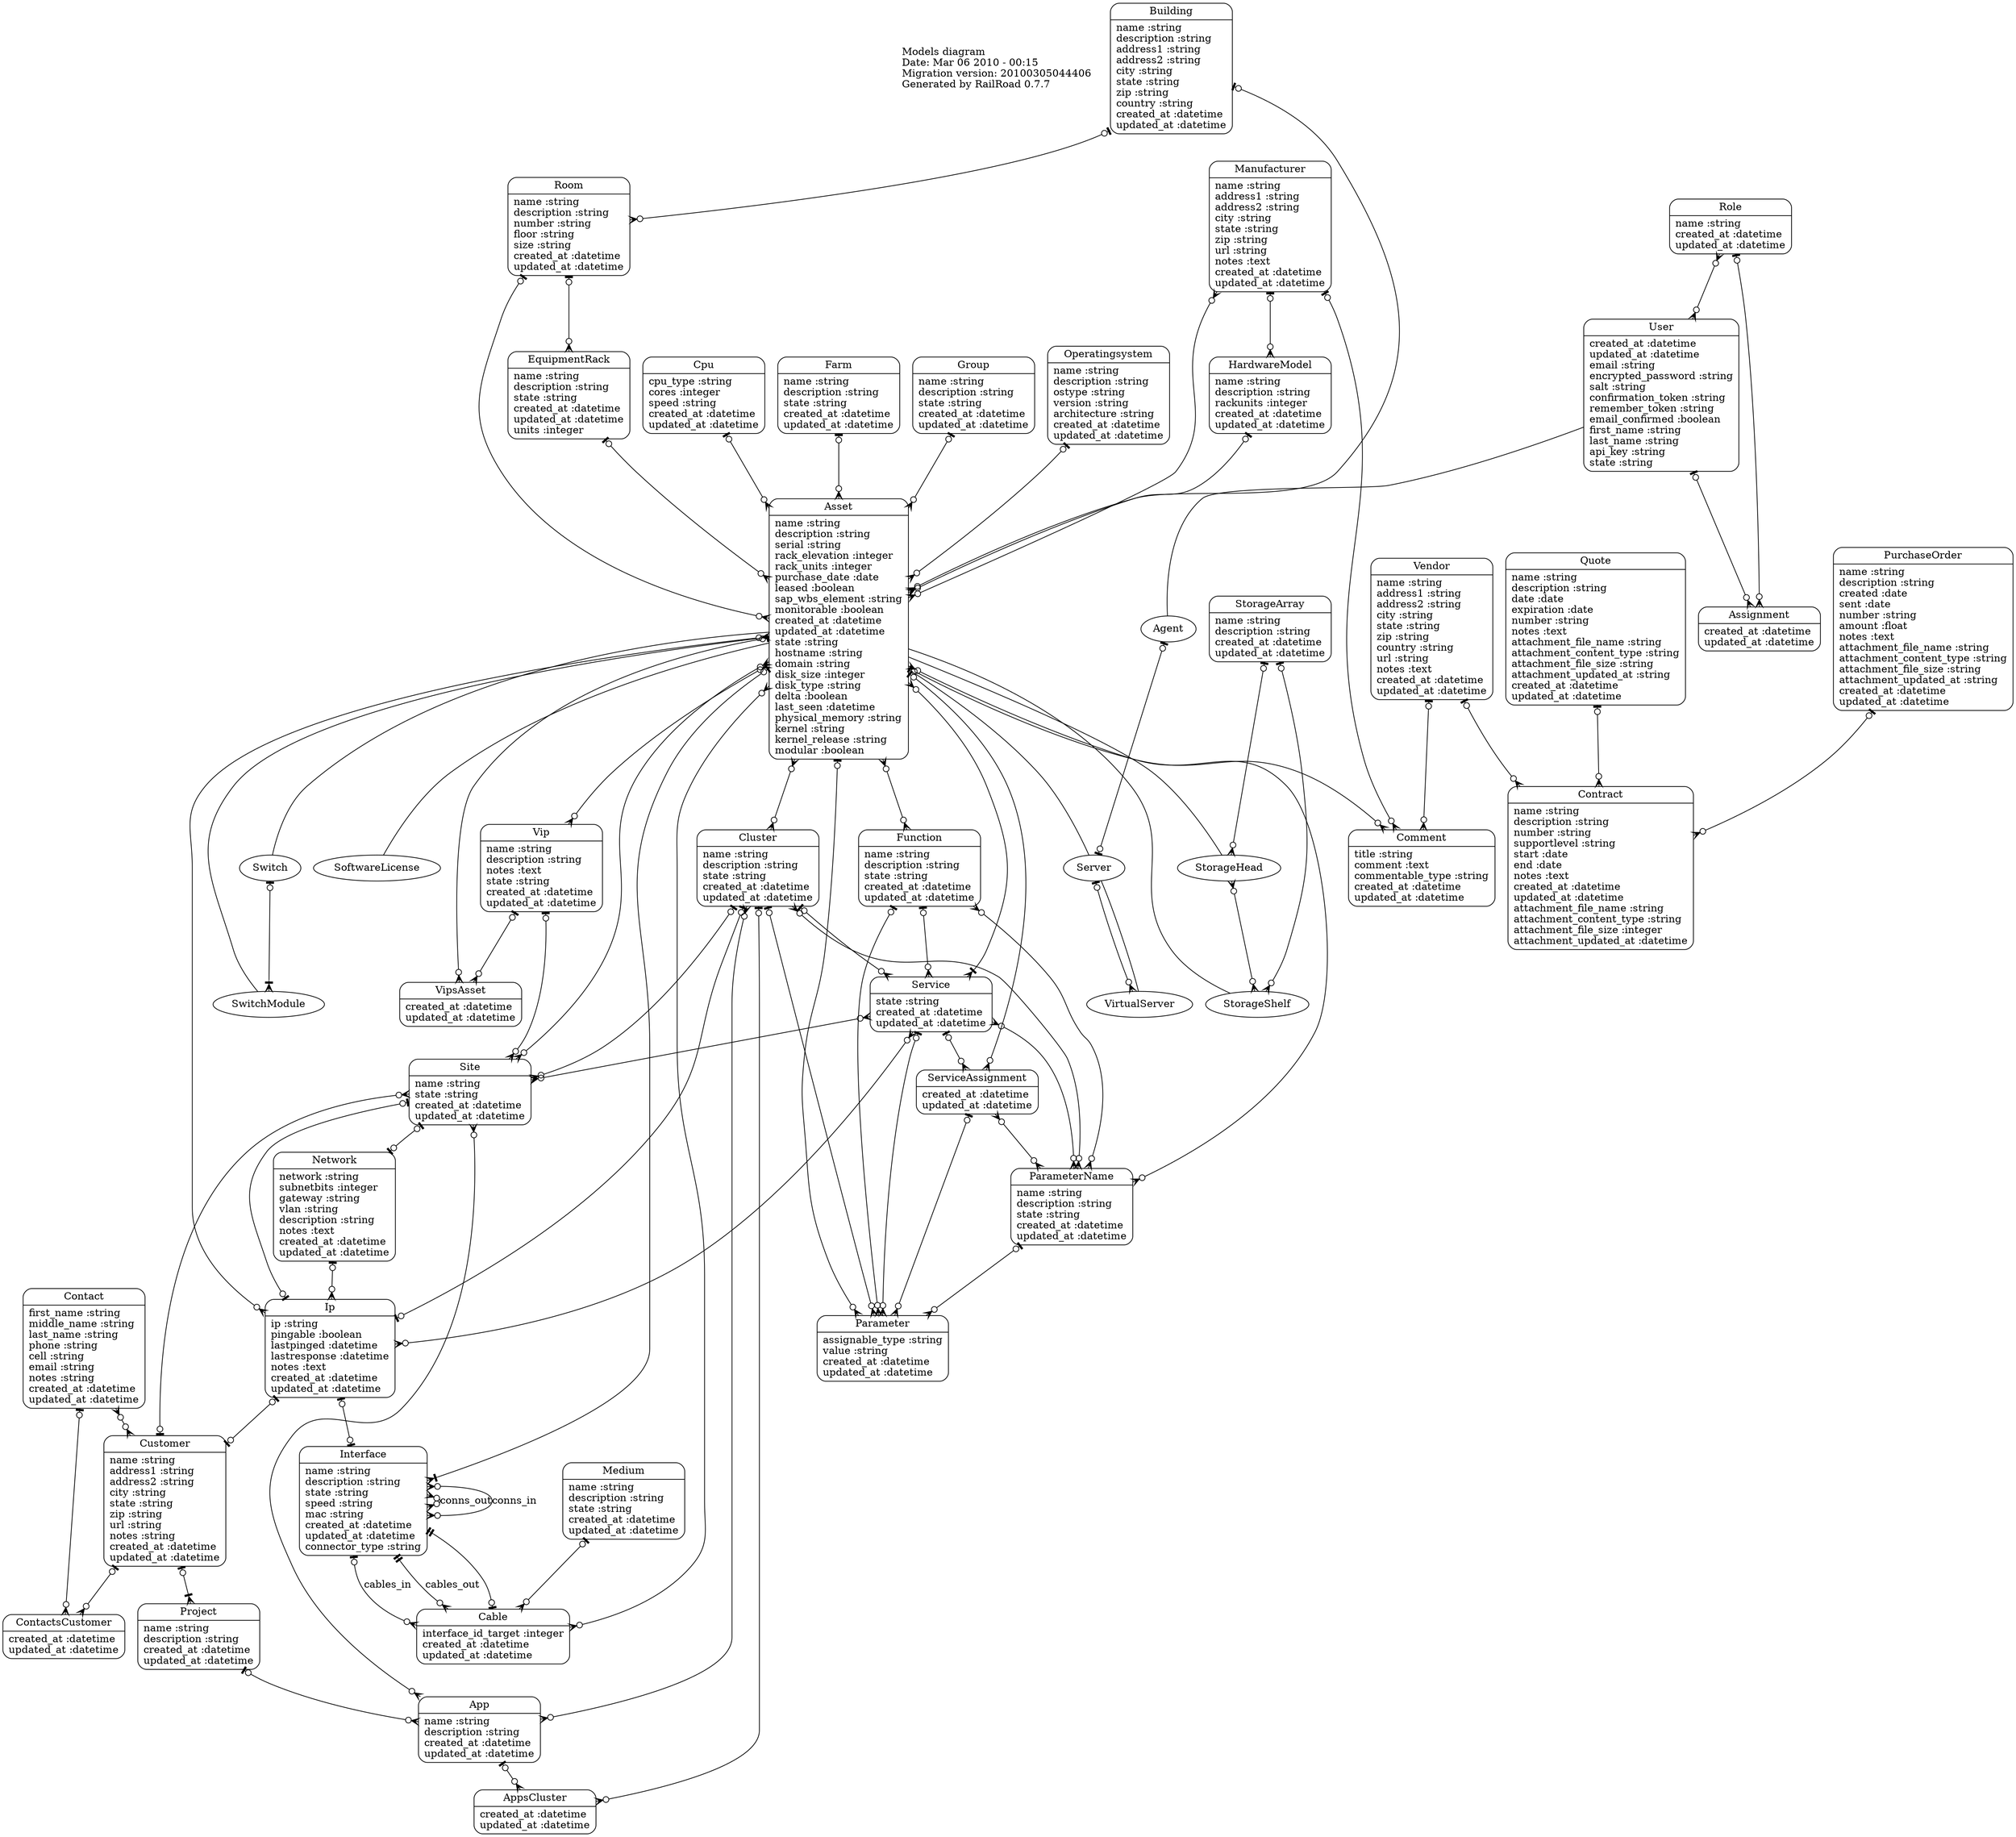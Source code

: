 digraph models_diagram {
	graph[overlap=false, splines=true]
	_diagram_info [shape="plaintext", label="Models diagram\lDate: Mar 06 2010 - 00:15\lMigration version: 20100305044406\lGenerated by RailRoad 0.7.7\l", fontsize=14]
	"Agent" []
	"App" [shape=Mrecord, label="{App|name :string\ldescription :string\lcreated_at :datetime\lupdated_at :datetime\l}"]
	"AppsCluster" [shape=Mrecord, label="{AppsCluster|created_at :datetime\lupdated_at :datetime\l}"]
	"Asset" [shape=Mrecord, label="{Asset|name :string\ldescription :string\lserial :string\lrack_elevation :integer\lrack_units :integer\lpurchase_date :date\lleased :boolean\lsap_wbs_element :string\lmonitorable :boolean\lcreated_at :datetime\lupdated_at :datetime\lstate :string\lhostname :string\ldomain :string\ldisk_size :integer\ldisk_type :string\ldelta :boolean\llast_seen :datetime\lphysical_memory :string\lkernel :string\lkernel_release :string\lmodular :boolean\l}"]
	"Assignment" [shape=Mrecord, label="{Assignment|created_at :datetime\lupdated_at :datetime\l}"]
	"Building" [shape=Mrecord, label="{Building|name :string\ldescription :string\laddress1 :string\laddress2 :string\lcity :string\lstate :string\lzip :string\lcountry :string\lcreated_at :datetime\lupdated_at :datetime\l}"]
	"Cable" [shape=Mrecord, label="{Cable|interface_id_target :integer\lcreated_at :datetime\lupdated_at :datetime\l}"]
	"Cluster" [shape=Mrecord, label="{Cluster|name :string\ldescription :string\lstate :string\lcreated_at :datetime\lupdated_at :datetime\l}"]
	"Comment" [shape=Mrecord, label="{Comment|title :string\lcomment :text\lcommentable_type :string\lcreated_at :datetime\lupdated_at :datetime\l}"]
	"Contact" [shape=Mrecord, label="{Contact|first_name :string\lmiddle_name :string\llast_name :string\lphone :string\lcell :string\lemail :string\lnotes :string\lcreated_at :datetime\lupdated_at :datetime\l}"]
	"ContactsCustomer" [shape=Mrecord, label="{ContactsCustomer|created_at :datetime\lupdated_at :datetime\l}"]
	"Contract" [shape=Mrecord, label="{Contract|name :string\ldescription :string\lnumber :string\lsupportlevel :string\lstart :date\lend :date\lnotes :text\lcreated_at :datetime\lupdated_at :datetime\lattachment_file_name :string\lattachment_content_type :string\lattachment_file_size :integer\lattachment_updated_at :datetime\l}"]
	"Cpu" [shape=Mrecord, label="{Cpu|cpu_type :string\lcores :integer\lspeed :string\lcreated_at :datetime\lupdated_at :datetime\l}"]
	"Customer" [shape=Mrecord, label="{Customer|name :string\laddress1 :string\laddress2 :string\lcity :string\lstate :string\lzip :string\lurl :string\lnotes :string\lcreated_at :datetime\lupdated_at :datetime\l}"]
	"EquipmentRack" [shape=Mrecord, label="{EquipmentRack|name :string\ldescription :string\lstate :string\lcreated_at :datetime\lupdated_at :datetime\lunits :integer\l}"]
	"Farm" [shape=Mrecord, label="{Farm|name :string\ldescription :string\lstate :string\lcreated_at :datetime\lupdated_at :datetime\l}"]
	"Function" [shape=Mrecord, label="{Function|name :string\ldescription :string\lstate :string\lcreated_at :datetime\lupdated_at :datetime\l}"]
	"Group" [shape=Mrecord, label="{Group|name :string\ldescription :string\lstate :string\lcreated_at :datetime\lupdated_at :datetime\l}"]
	"HardwareModel" [shape=Mrecord, label="{HardwareModel|name :string\ldescription :string\lrackunits :integer\lcreated_at :datetime\lupdated_at :datetime\l}"]
	"Interface" [shape=Mrecord, label="{Interface|name :string\ldescription :string\lstate :string\lspeed :string\lmac :string\lcreated_at :datetime\lupdated_at :datetime\lconnector_type :string\l}"]
	"Ip" [shape=Mrecord, label="{Ip|ip :string\lpingable :boolean\llastpinged :datetime\llastresponse :datetime\lnotes :text\lcreated_at :datetime\lupdated_at :datetime\l}"]
	"Manufacturer" [shape=Mrecord, label="{Manufacturer|name :string\laddress1 :string\laddress2 :string\lcity :string\lstate :string\lzip :string\lurl :string\lnotes :text\lcreated_at :datetime\lupdated_at :datetime\l}"]
	"Medium" [shape=Mrecord, label="{Medium|name :string\ldescription :string\lstate :string\lcreated_at :datetime\lupdated_at :datetime\l}"]
	"Network" [shape=Mrecord, label="{Network|network :string\lsubnetbits :integer\lgateway :string\lvlan :string\ldescription :string\lnotes :text\lcreated_at :datetime\lupdated_at :datetime\l}"]
	"Operatingsystem" [shape=Mrecord, label="{Operatingsystem|name :string\ldescription :string\lostype :string\lversion :string\larchitecture :string\lcreated_at :datetime\lupdated_at :datetime\l}"]
	"Parameter" [shape=Mrecord, label="{Parameter|assignable_type :string\lvalue :string\lcreated_at :datetime\lupdated_at :datetime\l}"]
	"ParameterName" [shape=Mrecord, label="{ParameterName|name :string\ldescription :string\lstate :string\lcreated_at :datetime\lupdated_at :datetime\l}"]
	"Project" [shape=Mrecord, label="{Project|name :string\ldescription :string\lcreated_at :datetime\lupdated_at :datetime\l}"]
	"PurchaseOrder" [shape=Mrecord, label="{PurchaseOrder|name :string\ldescription :string\lcreated :date\lsent :date\lnumber :string\lamount :float\lnotes :text\lattachment_file_name :string\lattachment_content_type :string\lattachment_file_size :string\lattachment_updated_at :string\lcreated_at :datetime\lupdated_at :datetime\l}"]
	"Quote" [shape=Mrecord, label="{Quote|name :string\ldescription :string\ldate :date\lexpiration :date\lnumber :string\lnotes :text\lattachment_file_name :string\lattachment_content_type :string\lattachment_file_size :string\lattachment_updated_at :string\lcreated_at :datetime\lupdated_at :datetime\l}"]
	"Role" [shape=Mrecord, label="{Role|name :string\lcreated_at :datetime\lupdated_at :datetime\l}"]
	"Room" [shape=Mrecord, label="{Room|name :string\ldescription :string\lnumber :string\lfloor :string\lsize :string\lcreated_at :datetime\lupdated_at :datetime\l}"]
	"Server" []
	"Service" [shape=Mrecord, label="{Service|state :string\lcreated_at :datetime\lupdated_at :datetime\l}"]
	"ServiceAssignment" [shape=Mrecord, label="{ServiceAssignment|created_at :datetime\lupdated_at :datetime\l}"]
	"Site" [shape=Mrecord, label="{Site|name :string\lstate :string\lcreated_at :datetime\lupdated_at :datetime\l}"]
	"SoftwareLicense" []
	"StorageArray" [shape=Mrecord, label="{StorageArray|name :string\ldescription :string\lcreated_at :datetime\lupdated_at :datetime\l}"]
	"StorageHead" []
	"StorageShelf" []
	"Switch" []
	"SwitchModule" []
	"User" [shape=Mrecord, label="{User|created_at :datetime\lupdated_at :datetime\lemail :string\lencrypted_password :string\lsalt :string\lconfirmation_token :string\lremember_token :string\lemail_confirmed :boolean\lfirst_name :string\llast_name :string\lapi_key :string\lstate :string\l}"]
	"Vendor" [shape=Mrecord, label="{Vendor|name :string\laddress1 :string\laddress2 :string\lcity :string\lstate :string\lzip :string\lcountry :string\lurl :string\lnotes :text\lcreated_at :datetime\lupdated_at :datetime\l}"]
	"Vip" [shape=Mrecord, label="{Vip|name :string\ldescription :string\lnotes :text\lstate :string\lcreated_at :datetime\lupdated_at :datetime\l}"]
	"VipsAsset" [shape=Mrecord, label="{VipsAsset|created_at :datetime\lupdated_at :datetime\l}"]
	"VirtualServer" []
	"Agent" -> "Server" [arrowtail=teeodot, arrowhead=teeodot, dir=both]
	"User" -> "Agent" [arrowhead="none", arrowtail="onormal"]
	"App" -> "Cluster" [arrowtail=crowodot, arrowhead=crowodot, dir=both]
	"App" -> "Site" [arrowtail=crowodot, arrowhead=crowodot, dir=both]
	"App" -> "AppsCluster" [arrowtail=teeodot, arrowhead=crowodot, dir=both]
	"Asset" -> "Parameter" [arrowtail=teeodot, arrowhead=crowodot, dir=both]
	"Asset" -> "Comment" [arrowtail=teeodot, arrowhead=crowodot, dir=both]
	"Asset" -> "Cable" [arrowtail=crowodot, arrowhead=crowodot, dir=both]
	"Asset" -> "VipsAsset" [arrowtail=teeodot, arrowhead=crowodot, dir=both]
	"Asset" -> "Interface" [arrowtail=teeodot, arrowhead=crowtee, dir=both]
	"Asset" -> "Vip" [arrowtail=crowodot, arrowhead=crowodot, dir=both]
	"Asset" -> "ServiceAssignment" [arrowtail=teeodot, arrowhead=crowodot, dir=both]
	"Asset" -> "Cluster" [arrowtail=crowodot, arrowhead=crowodot, dir=both]
	"Asset" -> "Site" [arrowtail=crowodot, arrowhead=crowodot, dir=both]
	"Asset" -> "Ip" [arrowtail=crowodot, arrowhead=crowodot, dir=both]
	"Asset" -> "Service" [arrowtail=crowodot, arrowhead=crowtee, dir=both]
	"Asset" -> "ParameterName" [arrowtail=crowodot, arrowhead=crowodot, dir=both]
	"Asset" -> "Function" [arrowtail=crowodot, arrowhead=crowodot, dir=both]
	"Building" -> "Asset" [arrowtail=teeodot, arrowhead=crowodot, dir=both]
	"Building" -> "Room" [arrowtail=teeodot, arrowhead=crowodot, dir=both]
	"Cluster" -> "Parameter" [arrowtail=teeodot, arrowhead=crowodot, dir=both]
	"Cluster" -> "Site" [arrowtail=teeodot, arrowhead=crowodot, dir=both]
	"Cluster" -> "AppsCluster" [arrowtail=teeodot, arrowhead=crowodot, dir=both]
	"Cluster" -> "Service" [arrowtail=teeodot, arrowhead=crowodot, dir=both]
	"Cluster" -> "ParameterName" [arrowtail=crowodot, arrowhead=crowodot, dir=both]
	"Contact" -> "Customer" [arrowtail=crowodot, arrowhead=crowodot, dir=both]
	"Contact" -> "ContactsCustomer" [arrowtail=teeodot, arrowhead=crowodot, dir=both]
	"Cpu" -> "Asset" [arrowtail=teeodot, arrowhead=crowodot, dir=both]
	"Customer" -> "Site" [arrowtail=teeodot, arrowhead=crowodot, dir=both]
	"Customer" -> "Project" [arrowtail=teeodot, arrowhead=crowtee, dir=both]
	"Customer" -> "ContactsCustomer" [arrowtail=teeodot, arrowhead=crowodot, dir=both]
	"EquipmentRack" -> "Asset" [arrowtail=teeodot, arrowhead=crowodot, dir=both]
	"Farm" -> "Asset" [arrowtail=teeodot, arrowhead=crowodot, dir=both]
	"Function" -> "Parameter" [arrowtail=teeodot, arrowhead=crowodot, dir=both]
	"Function" -> "Service" [arrowtail=teeodot, arrowhead=crowodot, dir=both]
	"Function" -> "ParameterName" [arrowtail=crowodot, arrowhead=crowodot, dir=both]
	"Group" -> "Asset" [arrowtail=teeodot, arrowhead=crowodot, dir=both]
	"HardwareModel" -> "Asset" [arrowtail=teeodot, arrowhead=crowodot, dir=both]
	"Interface" -> "Interface" [label=conns_out, arrowtail=crowodot, arrowhead=crowodot, dir=both]
	"Interface" -> "Cable" [arrowtail=teetee, arrowhead=teeodot, dir=both]
	"Interface" -> "Cable" [label=cables_in, arrowtail=teeodot, arrowhead=crowodot, dir=both]
	"Interface" -> "Cable" [label=cables_out, arrowtail=teetee, arrowhead=crowodot, dir=both]
	"Interface" -> "Interface" [label=conns_in, arrowtail=crowodot, arrowhead=crowodot, dir=both]
	"Ip" -> "Site" [arrowtail=teeodot, arrowhead=teeodot, dir=both]
	"Ip" -> "Interface" [arrowtail=teeodot, arrowhead=teeodot, dir=both]
	"Ip" -> "Service" [arrowtail=crowodot, arrowhead=crowodot, dir=both]
	"Ip" -> "Customer" [arrowtail=teeodot, arrowhead=teeodot, dir=both]
	"Ip" -> "Cluster" [arrowtail=teeodot, arrowhead=teeodot, dir=both]
	"Manufacturer" -> "Comment" [arrowtail=teeodot, arrowhead=crowodot, dir=both]
	"Manufacturer" -> "HardwareModel" [arrowtail=teeodot, arrowhead=crowodot, dir=both]
	"Manufacturer" -> "Asset" [arrowtail=crowodot, arrowhead=crowodot, dir=both]
	"Medium" -> "Cable" [arrowtail=teeodot, arrowhead=crowodot, dir=both]
	"Network" -> "Ip" [arrowtail=teeodot, arrowhead=crowodot, dir=both]
	"Operatingsystem" -> "Asset" [arrowtail=teeodot, arrowhead=crowodot, dir=both]
	"ParameterName" -> "Parameter" [arrowtail=teeodot, arrowhead=crowodot, dir=both]
	"Project" -> "App" [arrowtail=teeodot, arrowhead=crowodot, dir=both]
	"PurchaseOrder" -> "Contract" [arrowtail=teeodot, arrowhead=crowodot, dir=both]
	"Quote" -> "Contract" [arrowtail=teeodot, arrowhead=crowodot, dir=both]
	"Role" -> "User" [arrowtail=crowodot, arrowhead=crowodot, dir=both]
	"Role" -> "Assignment" [arrowtail=teeodot, arrowhead=crowodot, dir=both]
	"Room" -> "Asset" [arrowtail=teeodot, arrowhead=crowodot, dir=both]
	"Room" -> "EquipmentRack" [arrowtail=teeodot, arrowhead=crowodot, dir=both]
	"Server" -> "VirtualServer" [arrowtail=teeodot, arrowhead=crowodot, dir=both]
	"Asset" -> "Server" [arrowhead="none", arrowtail="onormal"]
	"Service" -> "Parameter" [arrowtail=teeodot, arrowhead=crowodot, dir=both]
	"Service" -> "ServiceAssignment" [arrowtail=teeodot, arrowhead=crowodot, dir=both]
	"Service" -> "Site" [arrowtail=crowodot, arrowhead=crowodot, dir=both]
	"Service" -> "ParameterName" [arrowtail=crowodot, arrowhead=crowodot, dir=both]
	"ServiceAssignment" -> "Parameter" [arrowtail=teeodot, arrowhead=crowodot, dir=both]
	"ServiceAssignment" -> "ParameterName" [arrowtail=crowodot, arrowhead=crowodot, dir=both]
	"Site" -> "Network" [arrowtail=teeodot, arrowhead=teeodot, dir=both]
	"Asset" -> "SoftwareLicense" [arrowhead="none", arrowtail="onormal"]
	"StorageArray" -> "StorageHead" [arrowtail=teeodot, arrowhead=crowodot, dir=both]
	"StorageArray" -> "StorageShelf" [arrowtail=teeodot, arrowhead=crowodot, dir=both]
	"StorageHead" -> "StorageShelf" [arrowtail=crowodot, arrowhead=crowodot, dir=both]
	"Asset" -> "StorageHead" [arrowhead="none", arrowtail="onormal"]
	"Asset" -> "StorageShelf" [arrowhead="none", arrowtail="onormal"]
	"Switch" -> "SwitchModule" [arrowtail=teeodot, arrowhead=crowtee, dir=both]
	"Asset" -> "Switch" [arrowhead="none", arrowtail="onormal"]
	"Asset" -> "SwitchModule" [arrowhead="none", arrowtail="onormal"]
	"User" -> "Assignment" [arrowtail=teeodot, arrowhead=crowodot, dir=both]
	"Vendor" -> "Comment" [arrowtail=teeodot, arrowhead=crowodot, dir=both]
	"Vendor" -> "Contract" [arrowtail=teeodot, arrowhead=crowodot, dir=both]
	"Vip" -> "VipsAsset" [arrowtail=teeodot, arrowhead=crowodot, dir=both]
	"Vip" -> "Site" [arrowtail=teeodot, arrowhead=crowodot, dir=both]
	"Server" -> "VirtualServer" [arrowhead="none", arrowtail="onormal"]
}
